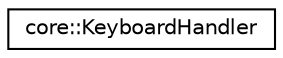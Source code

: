digraph "Graphical Class Hierarchy"
{
 // LATEX_PDF_SIZE
  edge [fontname="Helvetica",fontsize="10",labelfontname="Helvetica",labelfontsize="10"];
  node [fontname="Helvetica",fontsize="10",shape=record];
  rankdir="LR";
  Node0 [label="core::KeyboardHandler",height=0.2,width=0.4,color="black", fillcolor="white", style="filled",URL="$d4/d89/classcore_1_1KeyboardHandler.html",tooltip="The KeyboardHandler class manages keyboard shortcuts and special keys."];
}
